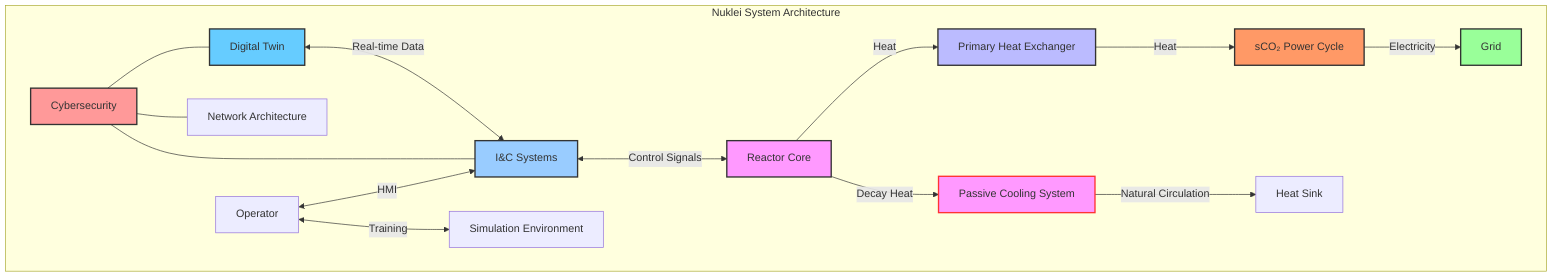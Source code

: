 graph TD
    subgraph "Nuklei System Architecture"
        A[Reactor Core] -->|Heat| B[Primary Heat Exchanger]
        B -->|Heat| C[sCO₂ Power Cycle]
        C -->|Electricity| D[Grid]
        
        A -->|Decay Heat| E[Passive Cooling System]
        E -->|Natural Circulation| F[Heat Sink]
        
        G[Digital Twin] <-->|Real-time Data| H[I&C Systems]
        H <-->|Control Signals| A
        
        I[Cybersecurity] --- H
        I --- G
        I --- J[Network Architecture]
        
        K[Operator] <-->|HMI| H
        K <-->|Training| L[Simulation Environment]
    end
    
    style A fill:#f9f,stroke:#333,stroke-width:2px
    style B fill:#bbf,stroke:#333,stroke-width:2px
    style C fill:#f96,stroke:#333,stroke-width:2px
    style D fill:#9f9,stroke:#333,stroke-width:2px
    style E fill:#f9f,stroke:#f33,stroke-width:2px
    style G fill:#6cf,stroke:#333,stroke-width:2px
    style H fill:#9cf,stroke:#333,stroke-width:2px
    style I fill:#f99,stroke:#333,stroke-width:2px